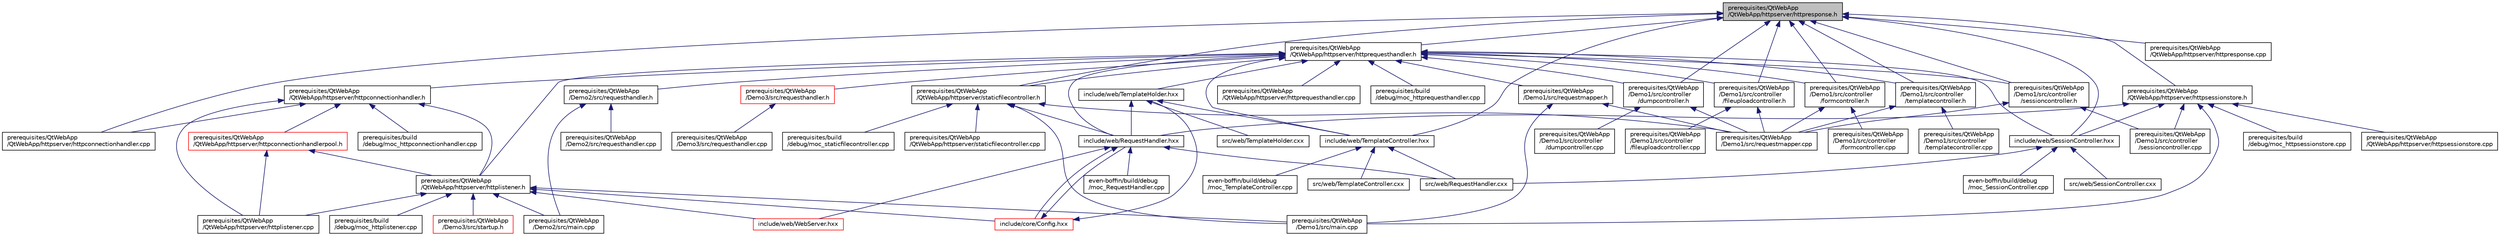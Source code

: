 digraph "prerequisites/QtWebApp/QtWebApp/httpserver/httpresponse.h"
{
  edge [fontname="Helvetica",fontsize="10",labelfontname="Helvetica",labelfontsize="10"];
  node [fontname="Helvetica",fontsize="10",shape=record];
  Node9 [label="prerequisites/QtWebApp\l/QtWebApp/httpserver/httpresponse.h",height=0.2,width=0.4,color="black", fillcolor="grey75", style="filled", fontcolor="black"];
  Node9 -> Node10 [dir="back",color="midnightblue",fontsize="10",style="solid",fontname="Helvetica"];
  Node10 [label="include/web/SessionController.hxx",height=0.2,width=0.4,color="black", fillcolor="white", style="filled",URL="$_session_controller_8hxx.html"];
  Node10 -> Node11 [dir="back",color="midnightblue",fontsize="10",style="solid",fontname="Helvetica"];
  Node11 [label="even-boffin/build/debug\l/moc_SessionController.cpp",height=0.2,width=0.4,color="black", fillcolor="white", style="filled",URL="$moc___session_controller_8cpp_source.html"];
  Node10 -> Node12 [dir="back",color="midnightblue",fontsize="10",style="solid",fontname="Helvetica"];
  Node12 [label="src/web/RequestHandler.cxx",height=0.2,width=0.4,color="black", fillcolor="white", style="filled",URL="$_request_handler_8cxx.html"];
  Node10 -> Node13 [dir="back",color="midnightblue",fontsize="10",style="solid",fontname="Helvetica"];
  Node13 [label="src/web/SessionController.cxx",height=0.2,width=0.4,color="black", fillcolor="white", style="filled",URL="$_session_controller_8cxx.html"];
  Node9 -> Node14 [dir="back",color="midnightblue",fontsize="10",style="solid",fontname="Helvetica"];
  Node14 [label="include/web/TemplateController.hxx",height=0.2,width=0.4,color="black", fillcolor="white", style="filled",URL="$_template_controller_8hxx.html"];
  Node14 -> Node15 [dir="back",color="midnightblue",fontsize="10",style="solid",fontname="Helvetica"];
  Node15 [label="even-boffin/build/debug\l/moc_TemplateController.cpp",height=0.2,width=0.4,color="black", fillcolor="white", style="filled",URL="$moc___template_controller_8cpp_source.html"];
  Node14 -> Node12 [dir="back",color="midnightblue",fontsize="10",style="solid",fontname="Helvetica"];
  Node14 -> Node16 [dir="back",color="midnightblue",fontsize="10",style="solid",fontname="Helvetica"];
  Node16 [label="src/web/TemplateController.cxx",height=0.2,width=0.4,color="black", fillcolor="white", style="filled",URL="$_template_controller_8cxx.html"];
  Node9 -> Node17 [dir="back",color="midnightblue",fontsize="10",style="solid",fontname="Helvetica"];
  Node17 [label="prerequisites/QtWebApp\l/QtWebApp/httpserver/httprequesthandler.h",height=0.2,width=0.4,color="black", fillcolor="white", style="filled",URL="$httprequesthandler_8h.html"];
  Node17 -> Node18 [dir="back",color="midnightblue",fontsize="10",style="solid",fontname="Helvetica"];
  Node18 [label="include/web/TemplateHolder.hxx",height=0.2,width=0.4,color="black", fillcolor="white", style="filled",URL="$_template_holder_8hxx.html"];
  Node18 -> Node19 [dir="back",color="midnightblue",fontsize="10",style="solid",fontname="Helvetica"];
  Node19 [label="include/web/RequestHandler.hxx",height=0.2,width=0.4,color="black", fillcolor="white", style="filled",URL="$_request_handler_8hxx_source.html"];
  Node19 -> Node20 [dir="back",color="midnightblue",fontsize="10",style="solid",fontname="Helvetica"];
  Node20 [label="even-boffin/build/debug\l/moc_RequestHandler.cpp",height=0.2,width=0.4,color="black", fillcolor="white", style="filled",URL="$moc___request_handler_8cpp_source.html"];
  Node19 -> Node21 [dir="back",color="midnightblue",fontsize="10",style="solid",fontname="Helvetica"];
  Node21 [label="include/core/Config.hxx",height=0.2,width=0.4,color="red", fillcolor="white", style="filled",URL="$_config_8hxx.html"];
  Node21 -> Node19 [dir="back",color="midnightblue",fontsize="10",style="solid",fontname="Helvetica"];
  Node21 -> Node18 [dir="back",color="midnightblue",fontsize="10",style="solid",fontname="Helvetica"];
  Node19 -> Node49 [dir="back",color="midnightblue",fontsize="10",style="solid",fontname="Helvetica"];
  Node49 [label="include/web/WebServer.hxx",height=0.2,width=0.4,color="red", fillcolor="white", style="filled",URL="$_web_server_8hxx.html"];
  Node19 -> Node12 [dir="back",color="midnightblue",fontsize="10",style="solid",fontname="Helvetica"];
  Node18 -> Node14 [dir="back",color="midnightblue",fontsize="10",style="solid",fontname="Helvetica"];
  Node18 -> Node51 [dir="back",color="midnightblue",fontsize="10",style="solid",fontname="Helvetica"];
  Node51 [label="src/web/TemplateHolder.cxx",height=0.2,width=0.4,color="black", fillcolor="white", style="filled",URL="$_template_holder_8cxx.html"];
  Node17 -> Node19 [dir="back",color="midnightblue",fontsize="10",style="solid",fontname="Helvetica"];
  Node17 -> Node10 [dir="back",color="midnightblue",fontsize="10",style="solid",fontname="Helvetica"];
  Node17 -> Node14 [dir="back",color="midnightblue",fontsize="10",style="solid",fontname="Helvetica"];
  Node17 -> Node52 [dir="back",color="midnightblue",fontsize="10",style="solid",fontname="Helvetica"];
  Node52 [label="prerequisites/QtWebApp\l/QtWebApp/httpserver/httpconnectionhandler.h",height=0.2,width=0.4,color="black", fillcolor="white", style="filled",URL="$httpconnectionhandler_8h.html"];
  Node52 -> Node53 [dir="back",color="midnightblue",fontsize="10",style="solid",fontname="Helvetica"];
  Node53 [label="prerequisites/build\l/debug/moc_httpconnectionhandler.cpp",height=0.2,width=0.4,color="black", fillcolor="white", style="filled",URL="$moc__httpconnectionhandler_8cpp_source.html"];
  Node52 -> Node54 [dir="back",color="midnightblue",fontsize="10",style="solid",fontname="Helvetica"];
  Node54 [label="prerequisites/QtWebApp\l/QtWebApp/httpserver/httpconnectionhandlerpool.h",height=0.2,width=0.4,color="red", fillcolor="white", style="filled",URL="$httpconnectionhandlerpool_8h_source.html"];
  Node54 -> Node56 [dir="back",color="midnightblue",fontsize="10",style="solid",fontname="Helvetica"];
  Node56 [label="prerequisites/QtWebApp\l/QtWebApp/httpserver/httplistener.h",height=0.2,width=0.4,color="black", fillcolor="white", style="filled",URL="$httplistener_8h.html"];
  Node56 -> Node21 [dir="back",color="midnightblue",fontsize="10",style="solid",fontname="Helvetica"];
  Node56 -> Node49 [dir="back",color="midnightblue",fontsize="10",style="solid",fontname="Helvetica"];
  Node56 -> Node57 [dir="back",color="midnightblue",fontsize="10",style="solid",fontname="Helvetica"];
  Node57 [label="prerequisites/build\l/debug/moc_httplistener.cpp",height=0.2,width=0.4,color="black", fillcolor="white", style="filled",URL="$moc__httplistener_8cpp_source.html"];
  Node56 -> Node58 [dir="back",color="midnightblue",fontsize="10",style="solid",fontname="Helvetica"];
  Node58 [label="prerequisites/QtWebApp\l/Demo1/src/main.cpp",height=0.2,width=0.4,color="black", fillcolor="white", style="filled",URL="$prerequisites_2_qt_web_app_2_demo1_2src_2main_8cpp.html"];
  Node56 -> Node59 [dir="back",color="midnightblue",fontsize="10",style="solid",fontname="Helvetica"];
  Node59 [label="prerequisites/QtWebApp\l/Demo2/src/main.cpp",height=0.2,width=0.4,color="black", fillcolor="white", style="filled",URL="$prerequisites_2_qt_web_app_2_demo2_2src_2main_8cpp.html"];
  Node56 -> Node60 [dir="back",color="midnightblue",fontsize="10",style="solid",fontname="Helvetica"];
  Node60 [label="prerequisites/QtWebApp\l/Demo3/src/startup.h",height=0.2,width=0.4,color="red", fillcolor="white", style="filled",URL="$startup_8h.html"];
  Node56 -> Node63 [dir="back",color="midnightblue",fontsize="10",style="solid",fontname="Helvetica"];
  Node63 [label="prerequisites/QtWebApp\l/QtWebApp/httpserver/httplistener.cpp",height=0.2,width=0.4,color="black", fillcolor="white", style="filled",URL="$httplistener_8cpp.html"];
  Node54 -> Node63 [dir="back",color="midnightblue",fontsize="10",style="solid",fontname="Helvetica"];
  Node52 -> Node56 [dir="back",color="midnightblue",fontsize="10",style="solid",fontname="Helvetica"];
  Node52 -> Node65 [dir="back",color="midnightblue",fontsize="10",style="solid",fontname="Helvetica"];
  Node65 [label="prerequisites/QtWebApp\l/QtWebApp/httpserver/httpconnectionhandler.cpp",height=0.2,width=0.4,color="black", fillcolor="white", style="filled",URL="$httpconnectionhandler_8cpp.html"];
  Node52 -> Node63 [dir="back",color="midnightblue",fontsize="10",style="solid",fontname="Helvetica"];
  Node17 -> Node56 [dir="back",color="midnightblue",fontsize="10",style="solid",fontname="Helvetica"];
  Node17 -> Node66 [dir="back",color="midnightblue",fontsize="10",style="solid",fontname="Helvetica"];
  Node66 [label="prerequisites/build\l/debug/moc_httprequesthandler.cpp",height=0.2,width=0.4,color="black", fillcolor="white", style="filled",URL="$moc__httprequesthandler_8cpp_source.html"];
  Node17 -> Node67 [dir="back",color="midnightblue",fontsize="10",style="solid",fontname="Helvetica"];
  Node67 [label="prerequisites/QtWebApp\l/QtWebApp/httpserver/staticfilecontroller.h",height=0.2,width=0.4,color="black", fillcolor="white", style="filled",URL="$staticfilecontroller_8h.html"];
  Node67 -> Node19 [dir="back",color="midnightblue",fontsize="10",style="solid",fontname="Helvetica"];
  Node67 -> Node68 [dir="back",color="midnightblue",fontsize="10",style="solid",fontname="Helvetica"];
  Node68 [label="prerequisites/build\l/debug/moc_staticfilecontroller.cpp",height=0.2,width=0.4,color="black", fillcolor="white", style="filled",URL="$moc__staticfilecontroller_8cpp_source.html"];
  Node67 -> Node58 [dir="back",color="midnightblue",fontsize="10",style="solid",fontname="Helvetica"];
  Node67 -> Node69 [dir="back",color="midnightblue",fontsize="10",style="solid",fontname="Helvetica"];
  Node69 [label="prerequisites/QtWebApp\l/Demo1/src/requestmapper.cpp",height=0.2,width=0.4,color="black", fillcolor="white", style="filled",URL="$requestmapper_8cpp.html"];
  Node67 -> Node70 [dir="back",color="midnightblue",fontsize="10",style="solid",fontname="Helvetica"];
  Node70 [label="prerequisites/QtWebApp\l/QtWebApp/httpserver/staticfilecontroller.cpp",height=0.2,width=0.4,color="black", fillcolor="white", style="filled",URL="$staticfilecontroller_8cpp.html"];
  Node17 -> Node71 [dir="back",color="midnightblue",fontsize="10",style="solid",fontname="Helvetica"];
  Node71 [label="prerequisites/QtWebApp\l/Demo1/src/controller\l/dumpcontroller.h",height=0.2,width=0.4,color="black", fillcolor="white", style="filled",URL="$dumpcontroller_8h.html"];
  Node71 -> Node72 [dir="back",color="midnightblue",fontsize="10",style="solid",fontname="Helvetica"];
  Node72 [label="prerequisites/QtWebApp\l/Demo1/src/controller\l/dumpcontroller.cpp",height=0.2,width=0.4,color="black", fillcolor="white", style="filled",URL="$dumpcontroller_8cpp.html"];
  Node71 -> Node69 [dir="back",color="midnightblue",fontsize="10",style="solid",fontname="Helvetica"];
  Node17 -> Node73 [dir="back",color="midnightblue",fontsize="10",style="solid",fontname="Helvetica"];
  Node73 [label="prerequisites/QtWebApp\l/Demo1/src/controller\l/fileuploadcontroller.h",height=0.2,width=0.4,color="black", fillcolor="white", style="filled",URL="$fileuploadcontroller_8h.html"];
  Node73 -> Node74 [dir="back",color="midnightblue",fontsize="10",style="solid",fontname="Helvetica"];
  Node74 [label="prerequisites/QtWebApp\l/Demo1/src/controller\l/fileuploadcontroller.cpp",height=0.2,width=0.4,color="black", fillcolor="white", style="filled",URL="$fileuploadcontroller_8cpp.html"];
  Node73 -> Node69 [dir="back",color="midnightblue",fontsize="10",style="solid",fontname="Helvetica"];
  Node17 -> Node75 [dir="back",color="midnightblue",fontsize="10",style="solid",fontname="Helvetica"];
  Node75 [label="prerequisites/QtWebApp\l/Demo1/src/controller\l/formcontroller.h",height=0.2,width=0.4,color="black", fillcolor="white", style="filled",URL="$formcontroller_8h.html"];
  Node75 -> Node76 [dir="back",color="midnightblue",fontsize="10",style="solid",fontname="Helvetica"];
  Node76 [label="prerequisites/QtWebApp\l/Demo1/src/controller\l/formcontroller.cpp",height=0.2,width=0.4,color="black", fillcolor="white", style="filled",URL="$formcontroller_8cpp.html"];
  Node75 -> Node69 [dir="back",color="midnightblue",fontsize="10",style="solid",fontname="Helvetica"];
  Node17 -> Node77 [dir="back",color="midnightblue",fontsize="10",style="solid",fontname="Helvetica"];
  Node77 [label="prerequisites/QtWebApp\l/Demo1/src/controller\l/sessioncontroller.h",height=0.2,width=0.4,color="black", fillcolor="white", style="filled",URL="$sessioncontroller_8h.html"];
  Node77 -> Node78 [dir="back",color="midnightblue",fontsize="10",style="solid",fontname="Helvetica"];
  Node78 [label="prerequisites/QtWebApp\l/Demo1/src/controller\l/sessioncontroller.cpp",height=0.2,width=0.4,color="black", fillcolor="white", style="filled",URL="$sessioncontroller_8cpp.html"];
  Node77 -> Node69 [dir="back",color="midnightblue",fontsize="10",style="solid",fontname="Helvetica"];
  Node17 -> Node79 [dir="back",color="midnightblue",fontsize="10",style="solid",fontname="Helvetica"];
  Node79 [label="prerequisites/QtWebApp\l/Demo1/src/controller\l/templatecontroller.h",height=0.2,width=0.4,color="black", fillcolor="white", style="filled",URL="$templatecontroller_8h.html"];
  Node79 -> Node80 [dir="back",color="midnightblue",fontsize="10",style="solid",fontname="Helvetica"];
  Node80 [label="prerequisites/QtWebApp\l/Demo1/src/controller\l/templatecontroller.cpp",height=0.2,width=0.4,color="black", fillcolor="white", style="filled",URL="$templatecontroller_8cpp.html"];
  Node79 -> Node69 [dir="back",color="midnightblue",fontsize="10",style="solid",fontname="Helvetica"];
  Node17 -> Node81 [dir="back",color="midnightblue",fontsize="10",style="solid",fontname="Helvetica"];
  Node81 [label="prerequisites/QtWebApp\l/Demo1/src/requestmapper.h",height=0.2,width=0.4,color="black", fillcolor="white", style="filled",URL="$requestmapper_8h.html"];
  Node81 -> Node58 [dir="back",color="midnightblue",fontsize="10",style="solid",fontname="Helvetica"];
  Node81 -> Node69 [dir="back",color="midnightblue",fontsize="10",style="solid",fontname="Helvetica"];
  Node17 -> Node82 [dir="back",color="midnightblue",fontsize="10",style="solid",fontname="Helvetica"];
  Node82 [label="prerequisites/QtWebApp\l/Demo2/src/requesthandler.h",height=0.2,width=0.4,color="black", fillcolor="white", style="filled",URL="$_demo2_2src_2requesthandler_8h.html"];
  Node82 -> Node59 [dir="back",color="midnightblue",fontsize="10",style="solid",fontname="Helvetica"];
  Node82 -> Node83 [dir="back",color="midnightblue",fontsize="10",style="solid",fontname="Helvetica"];
  Node83 [label="prerequisites/QtWebApp\l/Demo2/src/requesthandler.cpp",height=0.2,width=0.4,color="black", fillcolor="white", style="filled",URL="$_demo2_2src_2requesthandler_8cpp.html"];
  Node17 -> Node84 [dir="back",color="midnightblue",fontsize="10",style="solid",fontname="Helvetica"];
  Node84 [label="prerequisites/QtWebApp\l/Demo3/src/requesthandler.h",height=0.2,width=0.4,color="red", fillcolor="white", style="filled",URL="$_demo3_2src_2requesthandler_8h.html"];
  Node84 -> Node85 [dir="back",color="midnightblue",fontsize="10",style="solid",fontname="Helvetica"];
  Node85 [label="prerequisites/QtWebApp\l/Demo3/src/requesthandler.cpp",height=0.2,width=0.4,color="black", fillcolor="white", style="filled",URL="$_demo3_2src_2requesthandler_8cpp.html"];
  Node17 -> Node86 [dir="back",color="midnightblue",fontsize="10",style="solid",fontname="Helvetica"];
  Node86 [label="prerequisites/QtWebApp\l/QtWebApp/httpserver/httprequesthandler.cpp",height=0.2,width=0.4,color="black", fillcolor="white", style="filled",URL="$httprequesthandler_8cpp.html"];
  Node9 -> Node87 [dir="back",color="midnightblue",fontsize="10",style="solid",fontname="Helvetica"];
  Node87 [label="prerequisites/QtWebApp\l/QtWebApp/httpserver/httpsessionstore.h",height=0.2,width=0.4,color="black", fillcolor="white", style="filled",URL="$httpsessionstore_8h.html"];
  Node87 -> Node19 [dir="back",color="midnightblue",fontsize="10",style="solid",fontname="Helvetica"];
  Node87 -> Node10 [dir="back",color="midnightblue",fontsize="10",style="solid",fontname="Helvetica"];
  Node87 -> Node88 [dir="back",color="midnightblue",fontsize="10",style="solid",fontname="Helvetica"];
  Node88 [label="prerequisites/build\l/debug/moc_httpsessionstore.cpp",height=0.2,width=0.4,color="black", fillcolor="white", style="filled",URL="$moc__httpsessionstore_8cpp_source.html"];
  Node87 -> Node78 [dir="back",color="midnightblue",fontsize="10",style="solid",fontname="Helvetica"];
  Node87 -> Node58 [dir="back",color="midnightblue",fontsize="10",style="solid",fontname="Helvetica"];
  Node87 -> Node89 [dir="back",color="midnightblue",fontsize="10",style="solid",fontname="Helvetica"];
  Node89 [label="prerequisites/QtWebApp\l/QtWebApp/httpserver/httpsessionstore.cpp",height=0.2,width=0.4,color="black", fillcolor="white", style="filled",URL="$httpsessionstore_8cpp.html"];
  Node9 -> Node67 [dir="back",color="midnightblue",fontsize="10",style="solid",fontname="Helvetica"];
  Node9 -> Node71 [dir="back",color="midnightblue",fontsize="10",style="solid",fontname="Helvetica"];
  Node9 -> Node73 [dir="back",color="midnightblue",fontsize="10",style="solid",fontname="Helvetica"];
  Node9 -> Node75 [dir="back",color="midnightblue",fontsize="10",style="solid",fontname="Helvetica"];
  Node9 -> Node77 [dir="back",color="midnightblue",fontsize="10",style="solid",fontname="Helvetica"];
  Node9 -> Node79 [dir="back",color="midnightblue",fontsize="10",style="solid",fontname="Helvetica"];
  Node9 -> Node65 [dir="back",color="midnightblue",fontsize="10",style="solid",fontname="Helvetica"];
  Node9 -> Node90 [dir="back",color="midnightblue",fontsize="10",style="solid",fontname="Helvetica"];
  Node90 [label="prerequisites/QtWebApp\l/QtWebApp/httpserver/httpresponse.cpp",height=0.2,width=0.4,color="black", fillcolor="white", style="filled",URL="$httpresponse_8cpp.html"];
}
